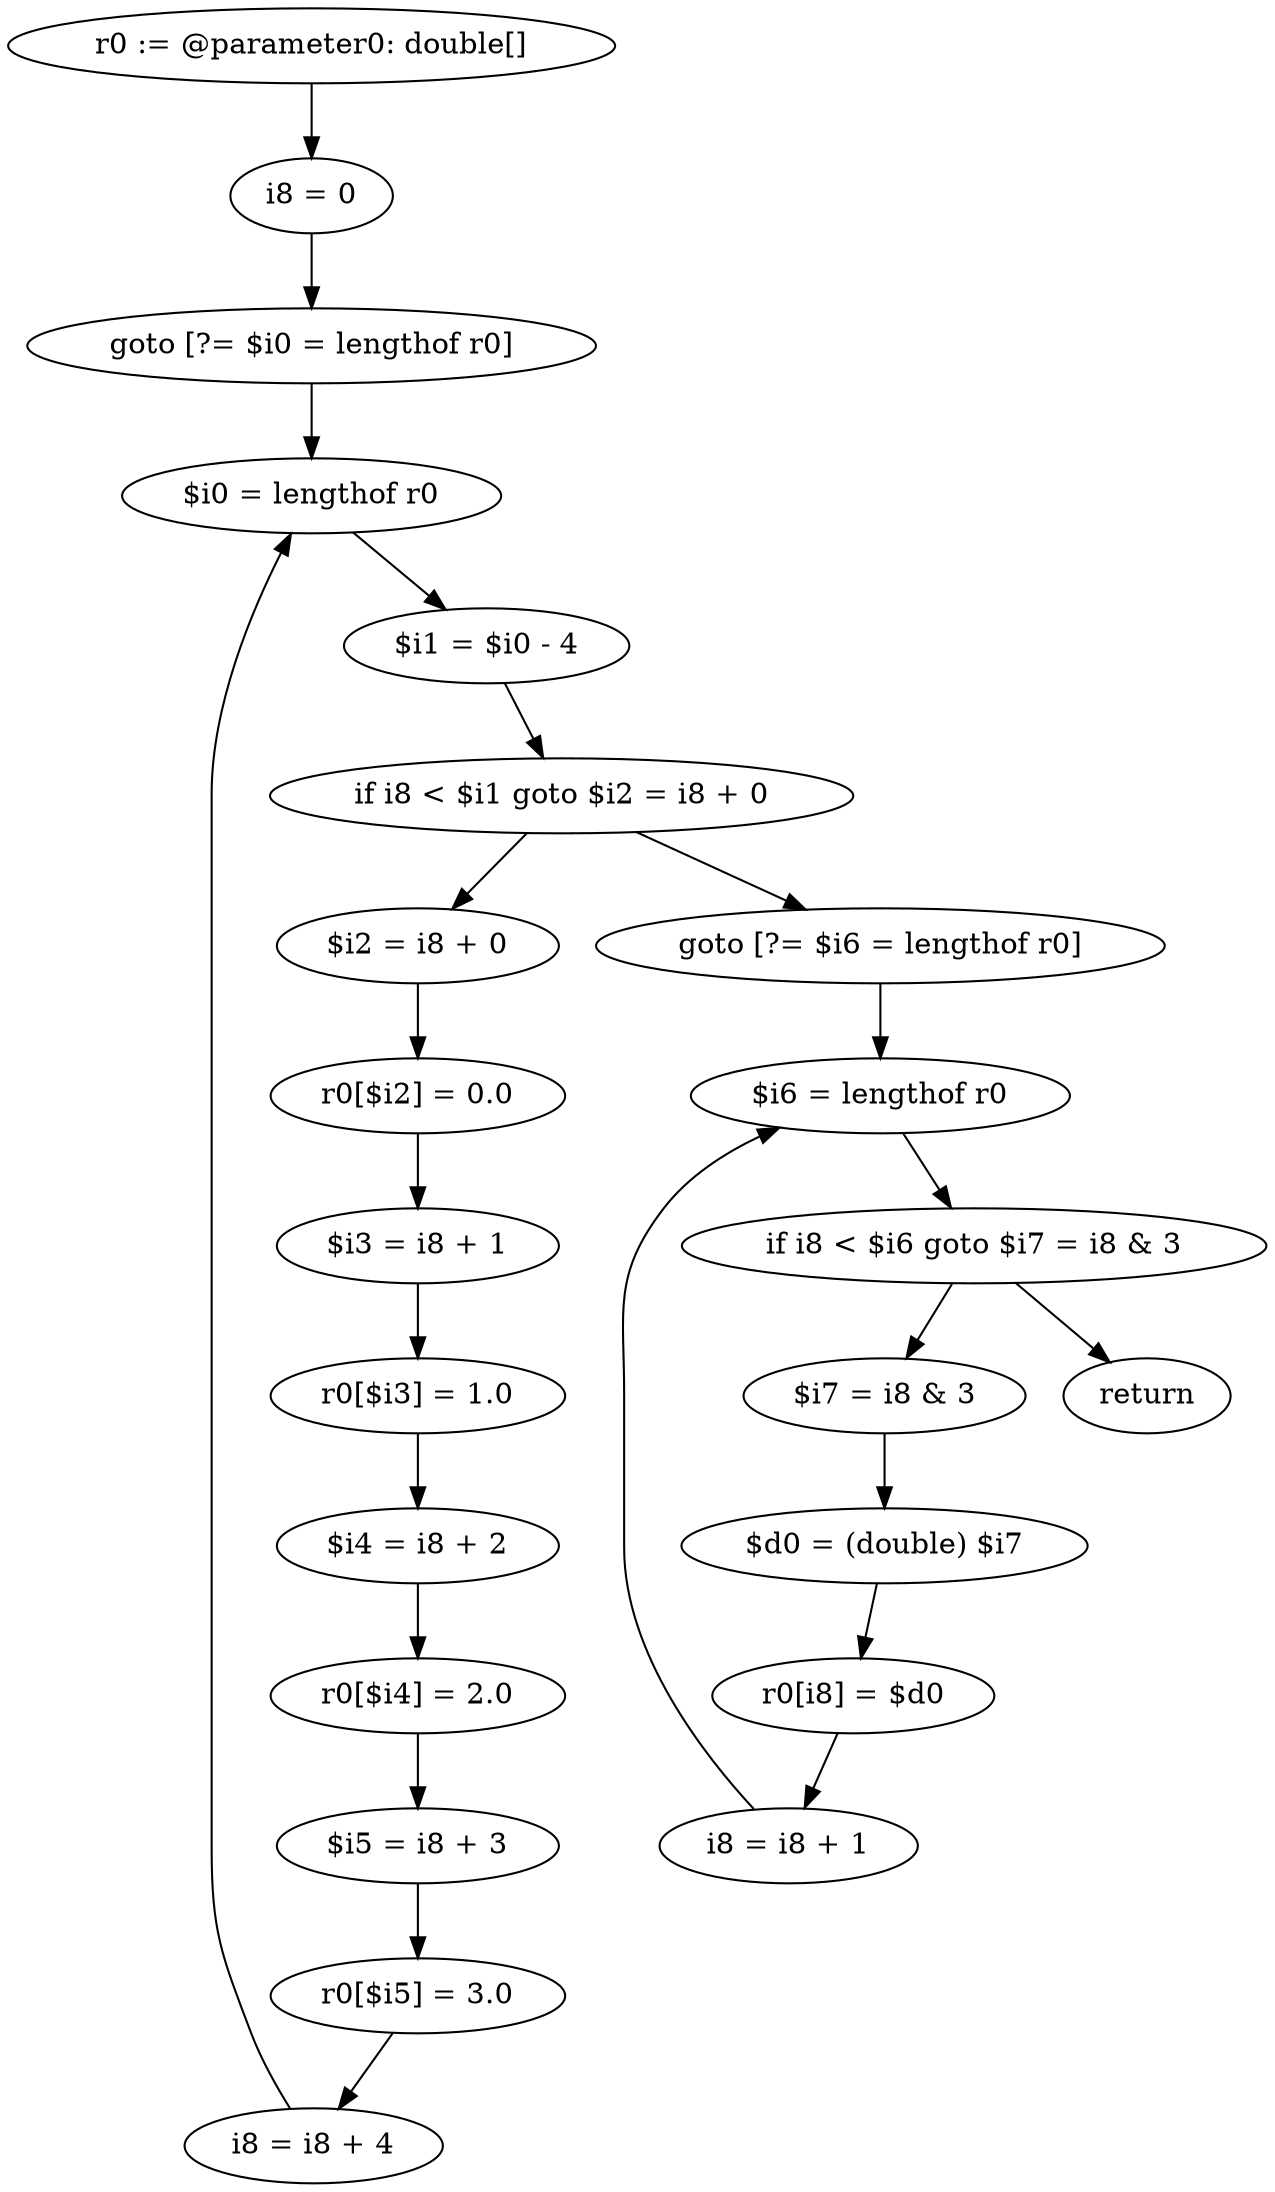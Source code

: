 digraph "unitGraph" {
    "r0 := @parameter0: double[]"
    "i8 = 0"
    "goto [?= $i0 = lengthof r0]"
    "$i2 = i8 + 0"
    "r0[$i2] = 0.0"
    "$i3 = i8 + 1"
    "r0[$i3] = 1.0"
    "$i4 = i8 + 2"
    "r0[$i4] = 2.0"
    "$i5 = i8 + 3"
    "r0[$i5] = 3.0"
    "i8 = i8 + 4"
    "$i0 = lengthof r0"
    "$i1 = $i0 - 4"
    "if i8 < $i1 goto $i2 = i8 + 0"
    "goto [?= $i6 = lengthof r0]"
    "$i7 = i8 & 3"
    "$d0 = (double) $i7"
    "r0[i8] = $d0"
    "i8 = i8 + 1"
    "$i6 = lengthof r0"
    "if i8 < $i6 goto $i7 = i8 & 3"
    "return"
    "r0 := @parameter0: double[]"->"i8 = 0";
    "i8 = 0"->"goto [?= $i0 = lengthof r0]";
    "goto [?= $i0 = lengthof r0]"->"$i0 = lengthof r0";
    "$i2 = i8 + 0"->"r0[$i2] = 0.0";
    "r0[$i2] = 0.0"->"$i3 = i8 + 1";
    "$i3 = i8 + 1"->"r0[$i3] = 1.0";
    "r0[$i3] = 1.0"->"$i4 = i8 + 2";
    "$i4 = i8 + 2"->"r0[$i4] = 2.0";
    "r0[$i4] = 2.0"->"$i5 = i8 + 3";
    "$i5 = i8 + 3"->"r0[$i5] = 3.0";
    "r0[$i5] = 3.0"->"i8 = i8 + 4";
    "i8 = i8 + 4"->"$i0 = lengthof r0";
    "$i0 = lengthof r0"->"$i1 = $i0 - 4";
    "$i1 = $i0 - 4"->"if i8 < $i1 goto $i2 = i8 + 0";
    "if i8 < $i1 goto $i2 = i8 + 0"->"goto [?= $i6 = lengthof r0]";
    "if i8 < $i1 goto $i2 = i8 + 0"->"$i2 = i8 + 0";
    "goto [?= $i6 = lengthof r0]"->"$i6 = lengthof r0";
    "$i7 = i8 & 3"->"$d0 = (double) $i7";
    "$d0 = (double) $i7"->"r0[i8] = $d0";
    "r0[i8] = $d0"->"i8 = i8 + 1";
    "i8 = i8 + 1"->"$i6 = lengthof r0";
    "$i6 = lengthof r0"->"if i8 < $i6 goto $i7 = i8 & 3";
    "if i8 < $i6 goto $i7 = i8 & 3"->"return";
    "if i8 < $i6 goto $i7 = i8 & 3"->"$i7 = i8 & 3";
}
